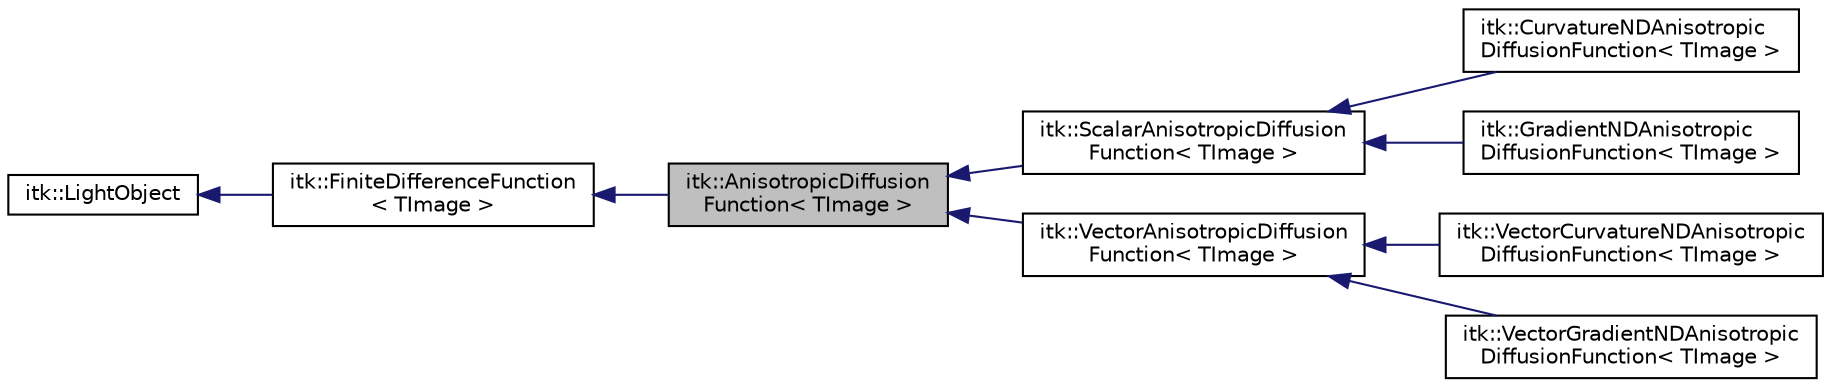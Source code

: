 digraph "itk::AnisotropicDiffusionFunction&lt; TImage &gt;"
{
 // LATEX_PDF_SIZE
  edge [fontname="Helvetica",fontsize="10",labelfontname="Helvetica",labelfontsize="10"];
  node [fontname="Helvetica",fontsize="10",shape=record];
  rankdir="LR";
  Node1 [label="itk::AnisotropicDiffusion\lFunction\< TImage \>",height=0.2,width=0.4,color="black", fillcolor="grey75", style="filled", fontcolor="black",tooltip=" "];
  Node2 -> Node1 [dir="back",color="midnightblue",fontsize="10",style="solid",fontname="Helvetica"];
  Node2 [label="itk::FiniteDifferenceFunction\l\< TImage \>",height=0.2,width=0.4,color="black", fillcolor="white", style="filled",URL="$classitk_1_1FiniteDifferenceFunction.html",tooltip=" "];
  Node3 -> Node2 [dir="back",color="midnightblue",fontsize="10",style="solid",fontname="Helvetica"];
  Node3 [label="itk::LightObject",height=0.2,width=0.4,color="black", fillcolor="white", style="filled",URL="$classitk_1_1LightObject.html",tooltip="Light weight base class for most itk classes."];
  Node1 -> Node4 [dir="back",color="midnightblue",fontsize="10",style="solid",fontname="Helvetica"];
  Node4 [label="itk::ScalarAnisotropicDiffusion\lFunction\< TImage \>",height=0.2,width=0.4,color="black", fillcolor="white", style="filled",URL="$classitk_1_1ScalarAnisotropicDiffusionFunction.html",tooltip=" "];
  Node4 -> Node5 [dir="back",color="midnightblue",fontsize="10",style="solid",fontname="Helvetica"];
  Node5 [label="itk::CurvatureNDAnisotropic\lDiffusionFunction\< TImage \>",height=0.2,width=0.4,color="black", fillcolor="white", style="filled",URL="$classitk_1_1CurvatureNDAnisotropicDiffusionFunction.html",tooltip=" "];
  Node4 -> Node6 [dir="back",color="midnightblue",fontsize="10",style="solid",fontname="Helvetica"];
  Node6 [label="itk::GradientNDAnisotropic\lDiffusionFunction\< TImage \>",height=0.2,width=0.4,color="black", fillcolor="white", style="filled",URL="$classitk_1_1GradientNDAnisotropicDiffusionFunction.html",tooltip=" "];
  Node1 -> Node7 [dir="back",color="midnightblue",fontsize="10",style="solid",fontname="Helvetica"];
  Node7 [label="itk::VectorAnisotropicDiffusion\lFunction\< TImage \>",height=0.2,width=0.4,color="black", fillcolor="white", style="filled",URL="$classitk_1_1VectorAnisotropicDiffusionFunction.html",tooltip=" "];
  Node7 -> Node8 [dir="back",color="midnightblue",fontsize="10",style="solid",fontname="Helvetica"];
  Node8 [label="itk::VectorCurvatureNDAnisotropic\lDiffusionFunction\< TImage \>",height=0.2,width=0.4,color="black", fillcolor="white", style="filled",URL="$classitk_1_1VectorCurvatureNDAnisotropicDiffusionFunction.html",tooltip=" "];
  Node7 -> Node9 [dir="back",color="midnightblue",fontsize="10",style="solid",fontname="Helvetica"];
  Node9 [label="itk::VectorGradientNDAnisotropic\lDiffusionFunction\< TImage \>",height=0.2,width=0.4,color="black", fillcolor="white", style="filled",URL="$classitk_1_1VectorGradientNDAnisotropicDiffusionFunction.html",tooltip=" "];
}
